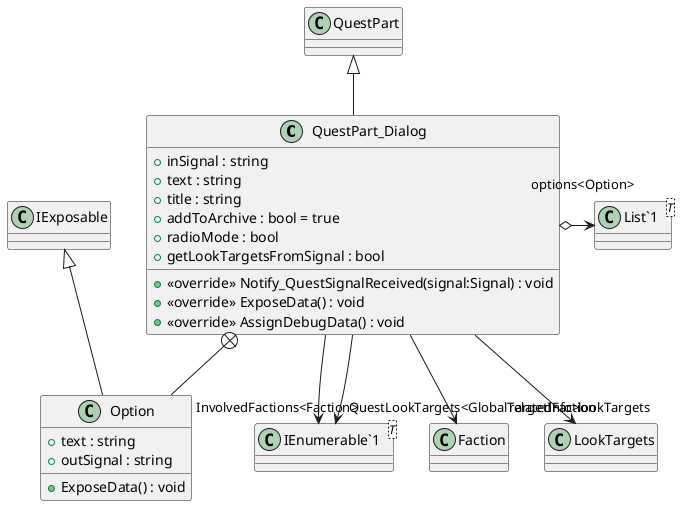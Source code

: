 @startuml
class QuestPart_Dialog {
    + inSignal : string
    + text : string
    + title : string
    + addToArchive : bool = true
    + radioMode : bool
    + getLookTargetsFromSignal : bool
    + <<override>> Notify_QuestSignalReceived(signal:Signal) : void
    + <<override>> ExposeData() : void
    + <<override>> AssignDebugData() : void
}
class Option {
    + text : string
    + outSignal : string
    + ExposeData() : void
}
class "List`1"<T> {
}
class "IEnumerable`1"<T> {
}
QuestPart <|-- QuestPart_Dialog
QuestPart_Dialog o-> "options<Option>" "List`1"
QuestPart_Dialog --> "relatedFaction" Faction
QuestPart_Dialog --> "lookTargets" LookTargets
QuestPart_Dialog --> "QuestLookTargets<GlobalTargetInfo>" "IEnumerable`1"
QuestPart_Dialog --> "InvolvedFactions<Faction>" "IEnumerable`1"
QuestPart_Dialog +-- Option
IExposable <|-- Option
@enduml
